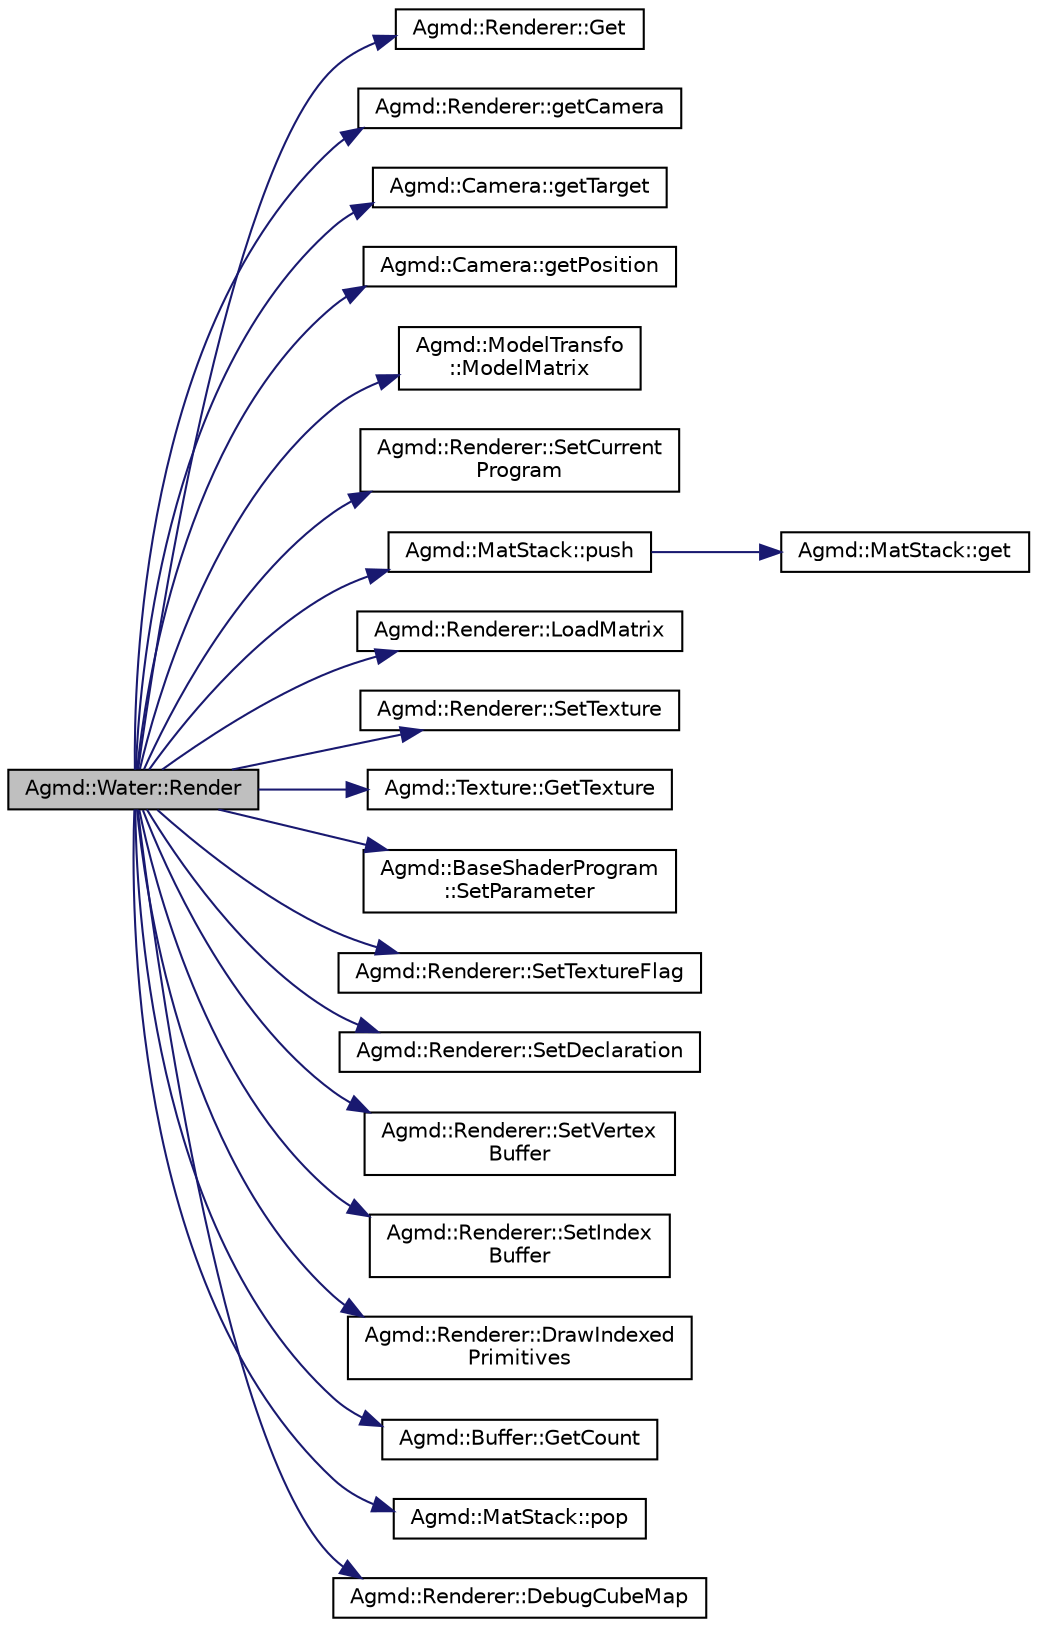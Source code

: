 digraph "Agmd::Water::Render"
{
  edge [fontname="Helvetica",fontsize="10",labelfontname="Helvetica",labelfontsize="10"];
  node [fontname="Helvetica",fontsize="10",shape=record];
  rankdir="LR";
  Node1 [label="Agmd::Water::Render",height=0.2,width=0.4,color="black", fillcolor="grey75", style="filled" fontcolor="black"];
  Node1 -> Node2 [color="midnightblue",fontsize="10",style="solid",fontname="Helvetica"];
  Node2 [label="Agmd::Renderer::Get",height=0.2,width=0.4,color="black", fillcolor="white", style="filled",URL="$class_agmd_1_1_renderer.html#a67e06733ccca8b2d044a1ec026168e3d"];
  Node1 -> Node3 [color="midnightblue",fontsize="10",style="solid",fontname="Helvetica"];
  Node3 [label="Agmd::Renderer::getCamera",height=0.2,width=0.4,color="black", fillcolor="white", style="filled",URL="$class_agmd_1_1_renderer.html#a28375d32bc96381b69a95c244daaa7be"];
  Node1 -> Node4 [color="midnightblue",fontsize="10",style="solid",fontname="Helvetica"];
  Node4 [label="Agmd::Camera::getTarget",height=0.2,width=0.4,color="black", fillcolor="white", style="filled",URL="$class_agmd_1_1_camera.html#a4e7c0f021abf29c0a1b6aa02ce890c3d"];
  Node1 -> Node5 [color="midnightblue",fontsize="10",style="solid",fontname="Helvetica"];
  Node5 [label="Agmd::Camera::getPosition",height=0.2,width=0.4,color="black", fillcolor="white", style="filled",URL="$class_agmd_1_1_camera.html#a513ab1c5ac98ee63784074be07228bfc"];
  Node1 -> Node6 [color="midnightblue",fontsize="10",style="solid",fontname="Helvetica"];
  Node6 [label="Agmd::ModelTransfo\l::ModelMatrix",height=0.2,width=0.4,color="black", fillcolor="white", style="filled",URL="$struct_agmd_1_1_model_transfo.html#a862135c5a90783154f89b207b7826d52"];
  Node1 -> Node7 [color="midnightblue",fontsize="10",style="solid",fontname="Helvetica"];
  Node7 [label="Agmd::Renderer::SetCurrent\lProgram",height=0.2,width=0.4,color="black", fillcolor="white", style="filled",URL="$class_agmd_1_1_renderer.html#ad48d0ec58e9395934013feec4fcf7330"];
  Node1 -> Node8 [color="midnightblue",fontsize="10",style="solid",fontname="Helvetica"];
  Node8 [label="Agmd::MatStack::push",height=0.2,width=0.4,color="black", fillcolor="white", style="filled",URL="$class_agmd_1_1_mat_stack.html#afe460b6af1fb5a631e8c7710bdeea28b"];
  Node8 -> Node9 [color="midnightblue",fontsize="10",style="solid",fontname="Helvetica"];
  Node9 [label="Agmd::MatStack::get",height=0.2,width=0.4,color="black", fillcolor="white", style="filled",URL="$class_agmd_1_1_mat_stack.html#ac897141ceb57d767029c31932b378eaa"];
  Node1 -> Node10 [color="midnightblue",fontsize="10",style="solid",fontname="Helvetica"];
  Node10 [label="Agmd::Renderer::LoadMatrix",height=0.2,width=0.4,color="black", fillcolor="white", style="filled",URL="$class_agmd_1_1_renderer.html#a08e191a8ba2dab6f9da6f8f8ae0ad854"];
  Node1 -> Node11 [color="midnightblue",fontsize="10",style="solid",fontname="Helvetica"];
  Node11 [label="Agmd::Renderer::SetTexture",height=0.2,width=0.4,color="black", fillcolor="white", style="filled",URL="$class_agmd_1_1_renderer.html#af3c3a8a33e870a40d4fbdb957959c4f4"];
  Node1 -> Node12 [color="midnightblue",fontsize="10",style="solid",fontname="Helvetica"];
  Node12 [label="Agmd::Texture::GetTexture",height=0.2,width=0.4,color="black", fillcolor="white", style="filled",URL="$class_agmd_1_1_texture.html#a62313bf0a9d534c64ae9071d4dc0f200"];
  Node1 -> Node13 [color="midnightblue",fontsize="10",style="solid",fontname="Helvetica"];
  Node13 [label="Agmd::BaseShaderProgram\l::SetParameter",height=0.2,width=0.4,color="black", fillcolor="white", style="filled",URL="$class_agmd_1_1_base_shader_program.html#a71ececb133e5377467623e80b593cbb9"];
  Node1 -> Node14 [color="midnightblue",fontsize="10",style="solid",fontname="Helvetica"];
  Node14 [label="Agmd::Renderer::SetTextureFlag",height=0.2,width=0.4,color="black", fillcolor="white", style="filled",URL="$class_agmd_1_1_renderer.html#ab1033cd7539cdcb7c1693ef87592fc76"];
  Node1 -> Node15 [color="midnightblue",fontsize="10",style="solid",fontname="Helvetica"];
  Node15 [label="Agmd::Renderer::SetDeclaration",height=0.2,width=0.4,color="black", fillcolor="white", style="filled",URL="$class_agmd_1_1_renderer.html#a3b7177938aefa8db8faa9d83eeb41b86"];
  Node1 -> Node16 [color="midnightblue",fontsize="10",style="solid",fontname="Helvetica"];
  Node16 [label="Agmd::Renderer::SetVertex\lBuffer",height=0.2,width=0.4,color="black", fillcolor="white", style="filled",URL="$class_agmd_1_1_renderer.html#add30039e42c3b079a6ef09bbc760b285"];
  Node1 -> Node17 [color="midnightblue",fontsize="10",style="solid",fontname="Helvetica"];
  Node17 [label="Agmd::Renderer::SetIndex\lBuffer",height=0.2,width=0.4,color="black", fillcolor="white", style="filled",URL="$class_agmd_1_1_renderer.html#a4f92be460ecb6a1ce8ce6c41b423e20f"];
  Node1 -> Node18 [color="midnightblue",fontsize="10",style="solid",fontname="Helvetica"];
  Node18 [label="Agmd::Renderer::DrawIndexed\lPrimitives",height=0.2,width=0.4,color="black", fillcolor="white", style="filled",URL="$class_agmd_1_1_renderer.html#a048e749e79dc3f0e18440a18cb5a4d37"];
  Node1 -> Node19 [color="midnightblue",fontsize="10",style="solid",fontname="Helvetica"];
  Node19 [label="Agmd::Buffer::GetCount",height=0.2,width=0.4,color="black", fillcolor="white", style="filled",URL="$class_agmd_1_1_buffer.html#aa805b44a008b35a7a32c1aec0dec7917"];
  Node1 -> Node20 [color="midnightblue",fontsize="10",style="solid",fontname="Helvetica"];
  Node20 [label="Agmd::MatStack::pop",height=0.2,width=0.4,color="black", fillcolor="white", style="filled",URL="$class_agmd_1_1_mat_stack.html#a88b4892b6c36a01b3b651ca0de1c6e32"];
  Node1 -> Node21 [color="midnightblue",fontsize="10",style="solid",fontname="Helvetica"];
  Node21 [label="Agmd::Renderer::DebugCubeMap",height=0.2,width=0.4,color="black", fillcolor="white", style="filled",URL="$class_agmd_1_1_renderer.html#ae8686373770cb214c922bc74429291c7"];
}
